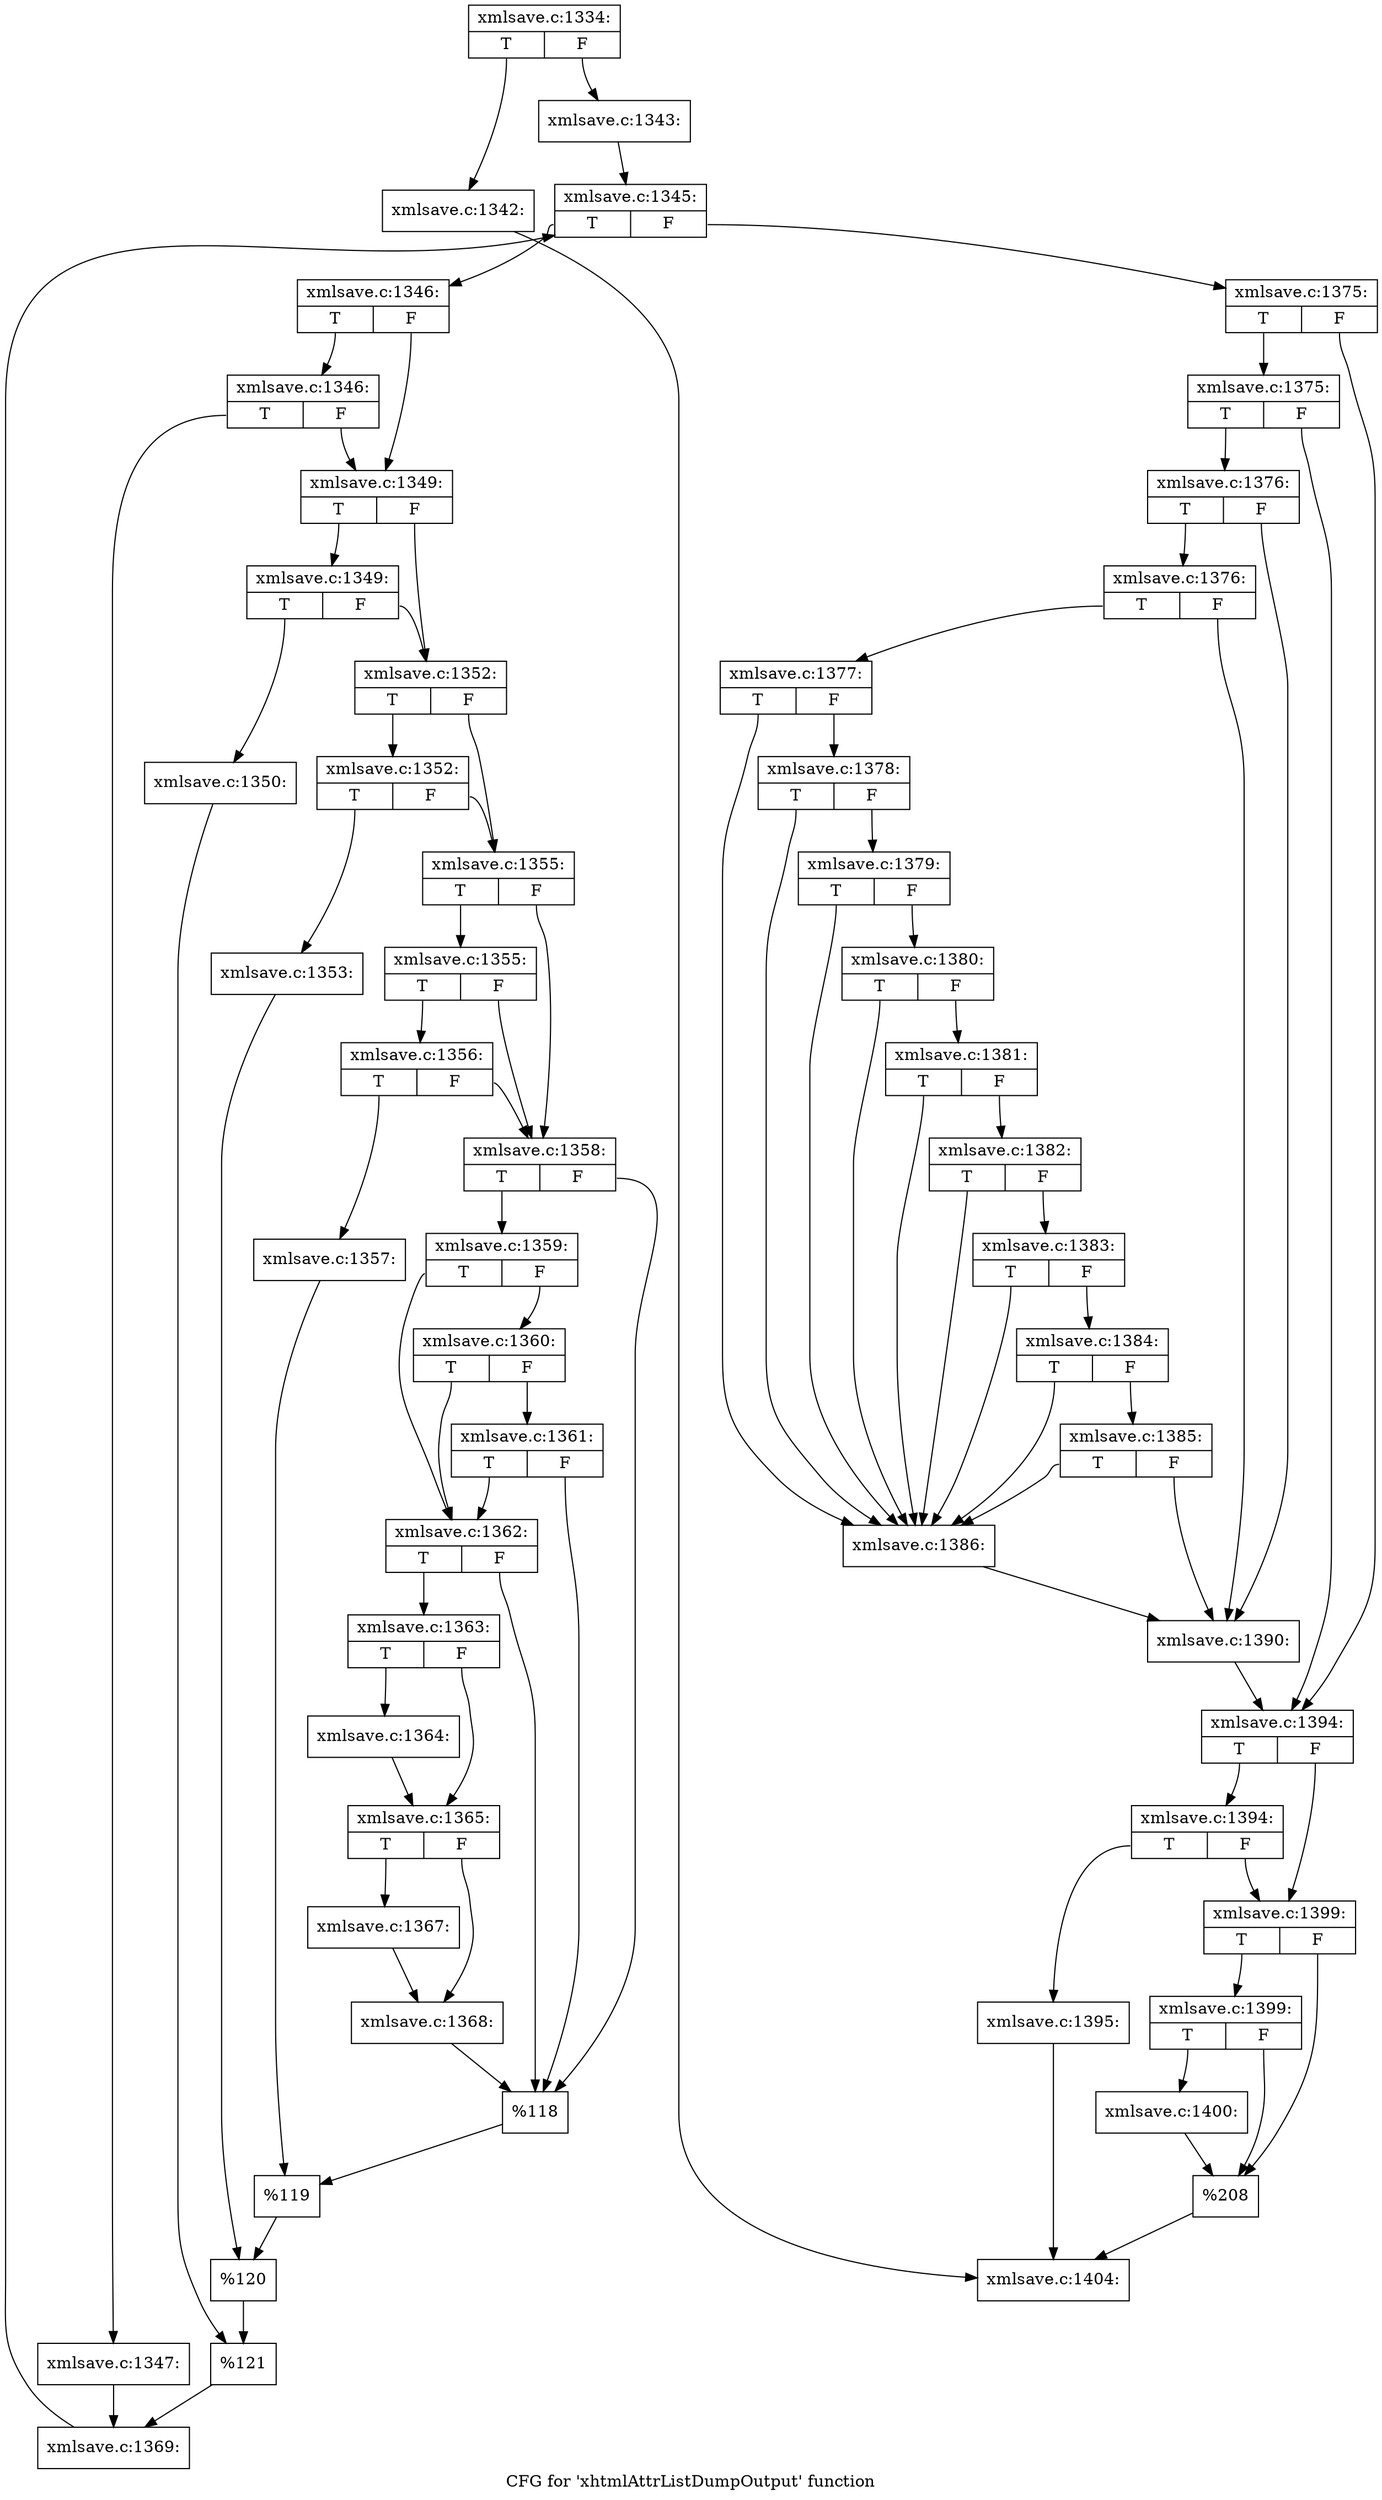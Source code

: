 digraph "CFG for 'xhtmlAttrListDumpOutput' function" {
	label="CFG for 'xhtmlAttrListDumpOutput' function";

	Node0x5899e70 [shape=record,label="{xmlsave.c:1334:|{<s0>T|<s1>F}}"];
	Node0x5899e70:s0 -> Node0x589f4f0;
	Node0x5899e70:s1 -> Node0x589f540;
	Node0x589f4f0 [shape=record,label="{xmlsave.c:1342:}"];
	Node0x589f4f0 -> Node0x58adc70;
	Node0x589f540 [shape=record,label="{xmlsave.c:1343:}"];
	Node0x589f540 -> Node0x589fdc0;
	Node0x589fdc0 [shape=record,label="{xmlsave.c:1345:|{<s0>T|<s1>F}}"];
	Node0x589fdc0:s0 -> Node0x58a01b0;
	Node0x589fdc0:s1 -> Node0x589ffe0;
	Node0x58a01b0 [shape=record,label="{xmlsave.c:1346:|{<s0>T|<s1>F}}"];
	Node0x58a01b0:s0 -> Node0x58a0460;
	Node0x58a01b0:s1 -> Node0x58a0410;
	Node0x58a0460 [shape=record,label="{xmlsave.c:1346:|{<s0>T|<s1>F}}"];
	Node0x58a0460:s0 -> Node0x58a0370;
	Node0x58a0460:s1 -> Node0x58a0410;
	Node0x58a0370 [shape=record,label="{xmlsave.c:1347:}"];
	Node0x58a0370 -> Node0x58a03c0;
	Node0x58a0410 [shape=record,label="{xmlsave.c:1349:|{<s0>T|<s1>F}}"];
	Node0x58a0410:s0 -> Node0x58a1010;
	Node0x58a0410:s1 -> Node0x58a0fc0;
	Node0x58a1010 [shape=record,label="{xmlsave.c:1349:|{<s0>T|<s1>F}}"];
	Node0x58a1010:s0 -> Node0x58a0f20;
	Node0x58a1010:s1 -> Node0x58a0fc0;
	Node0x58a0f20 [shape=record,label="{xmlsave.c:1350:}"];
	Node0x58a0f20 -> Node0x58a0f70;
	Node0x58a0fc0 [shape=record,label="{xmlsave.c:1352:|{<s0>T|<s1>F}}"];
	Node0x58a0fc0:s0 -> Node0x58a1ca0;
	Node0x58a0fc0:s1 -> Node0x58a1c50;
	Node0x58a1ca0 [shape=record,label="{xmlsave.c:1352:|{<s0>T|<s1>F}}"];
	Node0x58a1ca0:s0 -> Node0x58a1bb0;
	Node0x58a1ca0:s1 -> Node0x58a1c50;
	Node0x58a1bb0 [shape=record,label="{xmlsave.c:1353:}"];
	Node0x58a1bb0 -> Node0x58a1c00;
	Node0x58a1c50 [shape=record,label="{xmlsave.c:1355:|{<s0>T|<s1>F}}"];
	Node0x58a1c50:s0 -> Node0x58a29b0;
	Node0x58a1c50:s1 -> Node0x58a28e0;
	Node0x58a29b0 [shape=record,label="{xmlsave.c:1355:|{<s0>T|<s1>F}}"];
	Node0x58a29b0:s0 -> Node0x58a2930;
	Node0x58a29b0:s1 -> Node0x58a28e0;
	Node0x58a2930 [shape=record,label="{xmlsave.c:1356:|{<s0>T|<s1>F}}"];
	Node0x58a2930:s0 -> Node0x58a2840;
	Node0x58a2930:s1 -> Node0x58a28e0;
	Node0x58a2840 [shape=record,label="{xmlsave.c:1357:}"];
	Node0x58a2840 -> Node0x58a2890;
	Node0x58a28e0 [shape=record,label="{xmlsave.c:1358:|{<s0>T|<s1>F}}"];
	Node0x58a28e0:s0 -> Node0x58a3a20;
	Node0x58a28e0:s1 -> Node0x58a3950;
	Node0x58a3a20 [shape=record,label="{xmlsave.c:1359:|{<s0>T|<s1>F}}"];
	Node0x58a3a20:s0 -> Node0x58a39a0;
	Node0x58a3a20:s1 -> Node0x58a3eb0;
	Node0x58a3eb0 [shape=record,label="{xmlsave.c:1360:|{<s0>T|<s1>F}}"];
	Node0x58a3eb0:s0 -> Node0x58a39a0;
	Node0x58a3eb0:s1 -> Node0x58a3e60;
	Node0x58a3e60 [shape=record,label="{xmlsave.c:1361:|{<s0>T|<s1>F}}"];
	Node0x58a3e60:s0 -> Node0x58a39a0;
	Node0x58a3e60:s1 -> Node0x58a3950;
	Node0x58a39a0 [shape=record,label="{xmlsave.c:1362:|{<s0>T|<s1>F}}"];
	Node0x58a39a0:s0 -> Node0x58a3900;
	Node0x58a39a0:s1 -> Node0x58a3950;
	Node0x58a3900 [shape=record,label="{xmlsave.c:1363:|{<s0>T|<s1>F}}"];
	Node0x58a3900:s0 -> Node0x58a54e0;
	Node0x58a3900:s1 -> Node0x58a5810;
	Node0x58a54e0 [shape=record,label="{xmlsave.c:1364:}"];
	Node0x58a54e0 -> Node0x58a5810;
	Node0x58a5810 [shape=record,label="{xmlsave.c:1365:|{<s0>T|<s1>F}}"];
	Node0x58a5810:s0 -> Node0x58a6000;
	Node0x58a5810:s1 -> Node0x58a5080;
	Node0x58a6000 [shape=record,label="{xmlsave.c:1367:}"];
	Node0x58a6000 -> Node0x58a5080;
	Node0x58a5080 [shape=record,label="{xmlsave.c:1368:}"];
	Node0x58a5080 -> Node0x58a3950;
	Node0x58a3950 [shape=record,label="{%118}"];
	Node0x58a3950 -> Node0x58a2890;
	Node0x58a2890 [shape=record,label="{%119}"];
	Node0x58a2890 -> Node0x58a1c00;
	Node0x58a1c00 [shape=record,label="{%120}"];
	Node0x58a1c00 -> Node0x58a0f70;
	Node0x58a0f70 [shape=record,label="{%121}"];
	Node0x58a0f70 -> Node0x58a03c0;
	Node0x58a03c0 [shape=record,label="{xmlsave.c:1369:}"];
	Node0x58a03c0 -> Node0x589fdc0;
	Node0x589ffe0 [shape=record,label="{xmlsave.c:1375:|{<s0>T|<s1>F}}"];
	Node0x589ffe0:s0 -> Node0x58a8980;
	Node0x589ffe0:s1 -> Node0x58a8930;
	Node0x58a8980 [shape=record,label="{xmlsave.c:1375:|{<s0>T|<s1>F}}"];
	Node0x58a8980:s0 -> Node0x57a7dc0;
	Node0x58a8980:s1 -> Node0x58a8930;
	Node0x57a7dc0 [shape=record,label="{xmlsave.c:1376:|{<s0>T|<s1>F}}"];
	Node0x57a7dc0:s0 -> Node0x58a9010;
	Node0x57a7dc0:s1 -> Node0x58a8f40;
	Node0x58a9010 [shape=record,label="{xmlsave.c:1376:|{<s0>T|<s1>F}}"];
	Node0x58a9010:s0 -> Node0x58a8f90;
	Node0x58a9010:s1 -> Node0x58a8f40;
	Node0x58a8f90 [shape=record,label="{xmlsave.c:1377:|{<s0>T|<s1>F}}"];
	Node0x58a8f90:s0 -> Node0x58a8ef0;
	Node0x58a8f90:s1 -> Node0x58a9940;
	Node0x58a9940 [shape=record,label="{xmlsave.c:1378:|{<s0>T|<s1>F}}"];
	Node0x58a9940:s0 -> Node0x58a8ef0;
	Node0x58a9940:s1 -> Node0x58a98c0;
	Node0x58a98c0 [shape=record,label="{xmlsave.c:1379:|{<s0>T|<s1>F}}"];
	Node0x58a98c0:s0 -> Node0x58a8ef0;
	Node0x58a98c0:s1 -> Node0x58a9840;
	Node0x58a9840 [shape=record,label="{xmlsave.c:1380:|{<s0>T|<s1>F}}"];
	Node0x58a9840:s0 -> Node0x58a8ef0;
	Node0x58a9840:s1 -> Node0x58a97c0;
	Node0x58a97c0 [shape=record,label="{xmlsave.c:1381:|{<s0>T|<s1>F}}"];
	Node0x58a97c0:s0 -> Node0x58a8ef0;
	Node0x58a97c0:s1 -> Node0x58a9740;
	Node0x58a9740 [shape=record,label="{xmlsave.c:1382:|{<s0>T|<s1>F}}"];
	Node0x58a9740:s0 -> Node0x58a8ef0;
	Node0x58a9740:s1 -> Node0x58a96c0;
	Node0x58a96c0 [shape=record,label="{xmlsave.c:1383:|{<s0>T|<s1>F}}"];
	Node0x58a96c0:s0 -> Node0x58a8ef0;
	Node0x58a96c0:s1 -> Node0x58a9640;
	Node0x58a9640 [shape=record,label="{xmlsave.c:1384:|{<s0>T|<s1>F}}"];
	Node0x58a9640:s0 -> Node0x58a8ef0;
	Node0x58a9640:s1 -> Node0x58a95f0;
	Node0x58a95f0 [shape=record,label="{xmlsave.c:1385:|{<s0>T|<s1>F}}"];
	Node0x58a95f0:s0 -> Node0x58a8ef0;
	Node0x58a95f0:s1 -> Node0x58a8f40;
	Node0x58a8ef0 [shape=record,label="{xmlsave.c:1386:}"];
	Node0x58a8ef0 -> Node0x58a8f40;
	Node0x58a8f40 [shape=record,label="{xmlsave.c:1390:}"];
	Node0x58a8f40 -> Node0x58a8930;
	Node0x58a8930 [shape=record,label="{xmlsave.c:1394:|{<s0>T|<s1>F}}"];
	Node0x58a8930:s0 -> Node0x58add10;
	Node0x58a8930:s1 -> Node0x58adcc0;
	Node0x58add10 [shape=record,label="{xmlsave.c:1394:|{<s0>T|<s1>F}}"];
	Node0x58add10:s0 -> Node0x58adc20;
	Node0x58add10:s1 -> Node0x58adcc0;
	Node0x58adc20 [shape=record,label="{xmlsave.c:1395:}"];
	Node0x58adc20 -> Node0x58adc70;
	Node0x58adcc0 [shape=record,label="{xmlsave.c:1399:|{<s0>T|<s1>F}}"];
	Node0x58adcc0:s0 -> Node0x58aeb40;
	Node0x58adcc0:s1 -> Node0x58aeaf0;
	Node0x58aeb40 [shape=record,label="{xmlsave.c:1399:|{<s0>T|<s1>F}}"];
	Node0x58aeb40:s0 -> Node0x58aeaa0;
	Node0x58aeb40:s1 -> Node0x58aeaf0;
	Node0x58aeaa0 [shape=record,label="{xmlsave.c:1400:}"];
	Node0x58aeaa0 -> Node0x58aeaf0;
	Node0x58aeaf0 [shape=record,label="{%208}"];
	Node0x58aeaf0 -> Node0x58adc70;
	Node0x58adc70 [shape=record,label="{xmlsave.c:1404:}"];
}
